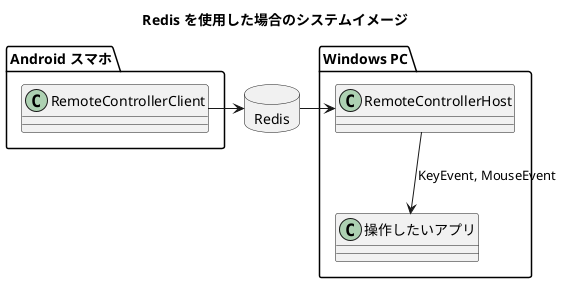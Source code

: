 @startuml
title Redis を使用した場合のシステムイメージ

package "Android スマホ" {
    class "RemoteControllerClient" as rcc
}

database Redis {

}

package "Windows PC" {
    class "RemoteControllerHost" as rch
    class "操作したいアプリ"

    rch -down-> "操作したいアプリ" : KeyEvent, MouseEvent
}

rcc -right-> Redis

Redis -right-> rch

@enduml